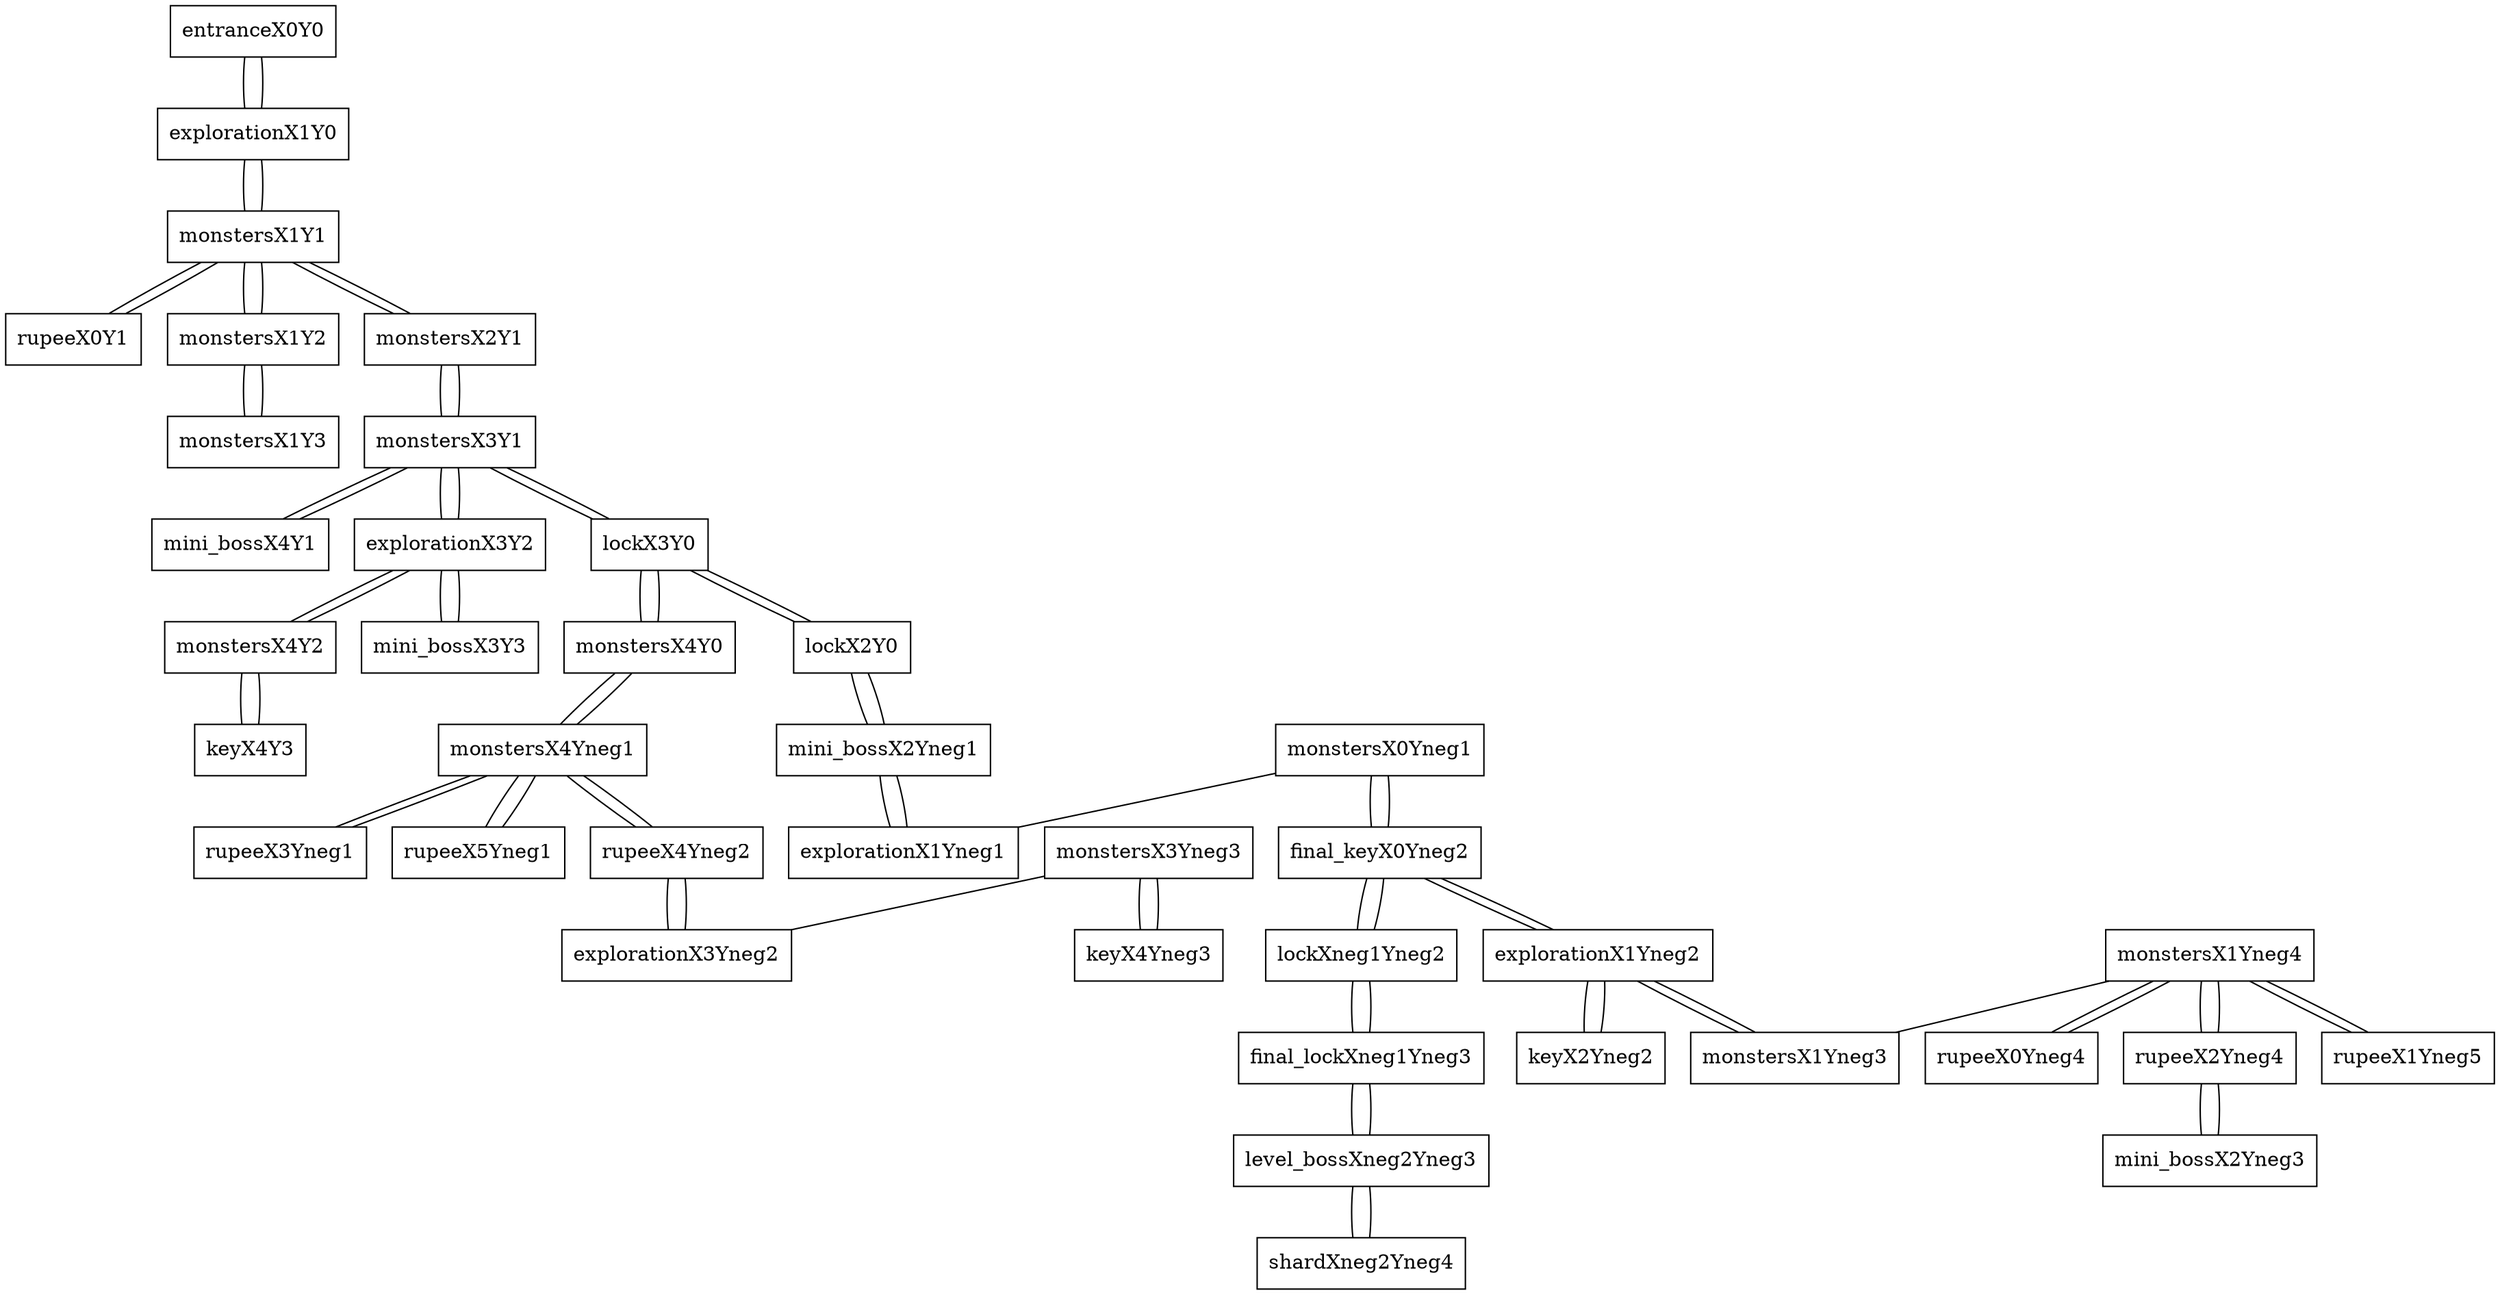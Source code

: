 graph space {

node [shape="box"]; entranceX0Y0 [pad="1.5,0.0" pos="0,0!"]; explorationX1Y0 [pad="1.5,0.0" pos="1,0!"]; monstersX1Y1 [pad="1.5,0.0" pos="1,1!"]; rupeeX0Y1 [pad="1.5,0.0" pos="0,1!"]; monstersX1Y2 [pad="1.5,0.0" pos="1,2!"]; monstersX2Y1 [pad="1.5,0.0" pos="2,1!"]; monstersX3Y1 [pad="1.5,0.0" pos="3,1!"]; mini_bossX4Y1 [pad="1.5,0.0" pos="4,1!"]; explorationX3Y2 [pad="1.5,0.0" pos="3,2!"]; monstersX4Y2 [pad="1.5,0.0" pos="4,2!"]; keyX4Y3 [pad="1.5,0.0" pos="4,3!"]; monstersX1Y3 [pad="1.5,0.0" pos="1,3!"]; mini_bossX3Y3 [pad="1.5,0.0" pos="3,3!"]; lockX3Y0 [pad="1.5,0.0" pos="3,0!"]; monstersX4Y0 [pad="1.5,0.0" pos="4,0!"]; monstersX4Yneg1 [pad="1.5,0.0" pos="4,-1!"]; rupeeX3Yneg1 [pad="1.5,0.0" pos="3,-1!"]; rupeeX5Yneg1 [pad="1.5,0.0" pos="5,-1!"]; rupeeX4Yneg2 [pad="1.5,0.0" pos="4,-2!"]; explorationX3Yneg2 [pad="1.5,0.0" pos="3,-2!"]; monstersX3Yneg3 [pad="1.5,0.0" pos="3,-3!"]; keyX4Yneg3 [pad="1.5,0.0" pos="4,-3!"]; lockX2Y0 [pad="1.5,0.0" pos="2,0!"]; mini_bossX2Yneg1 [pad="1.5,0.0" pos="2,-1!"]; explorationX1Yneg1 [pad="1.5,0.0" pos="1,-1!"]; monstersX0Yneg1 [pad="1.5,0.0" pos="0,-1!"]; final_keyX0Yneg2 [pad="1.5,0.0" pos="0,-2!"]; explorationX1Yneg2 [pad="1.5,0.0" pos="1,-2!"]; keyX2Yneg2 [pad="1.5,0.0" pos="2,-2!"]; monstersX1Yneg3 [pad="1.5,0.0" pos="1,-3!"]; monstersX1Yneg4 [pad="1.5,0.0" pos="1,-4!"]; rupeeX0Yneg4 [pad="1.5,0.0" pos="0,-4!"]; rupeeX2Yneg4 [pad="1.5,0.0" pos="2,-4!"]; rupeeX1Yneg5 [pad="1.5,0.0" pos="1,-5!"]; mini_bossX2Yneg3 [pad="1.5,0.0" pos="2,-3!"]; lockXneg1Yneg2 [pad="1.5,0.0" pos="-1,-2!"]; final_lockXneg1Yneg3 [pad="1.5,0.0" pos="-1,-3!"]; level_bossXneg2Yneg3 [pad="1.5,0.0" pos="-2,-3!"]; shardXneg2Yneg4 [pad="1.5,0.0" pos="-2,-4!"]; 
entranceX0Y0 -- explorationX1Y0;
explorationX1Y0 -- entranceX0Y0;
explorationX1Y0 -- monstersX1Y1;
monstersX1Y1 -- rupeeX0Y1;
monstersX1Y1 -- monstersX1Y2;
monstersX1Y1 -- monstersX2Y1;
monstersX1Y1 -- explorationX1Y0;
rupeeX0Y1 -- monstersX1Y1;
monstersX1Y2 -- monstersX1Y3;
monstersX1Y2 -- monstersX1Y1;
monstersX2Y1 -- monstersX1Y1;
monstersX2Y1 -- monstersX3Y1;
monstersX3Y1 -- monstersX2Y1;
monstersX3Y1 -- explorationX3Y2;
monstersX3Y1 -- mini_bossX4Y1;
monstersX3Y1 -- lockX3Y0;
mini_bossX4Y1 -- monstersX3Y1;
explorationX3Y2 -- mini_bossX3Y3;
explorationX3Y2 -- monstersX4Y2;
explorationX3Y2 -- monstersX3Y1;
monstersX4Y2 -- explorationX3Y2;
monstersX4Y2 -- keyX4Y3;
keyX4Y3 -- monstersX4Y2;
monstersX1Y3 -- monstersX1Y2;
mini_bossX3Y3 -- explorationX3Y2;
lockX3Y0 -- lockX2Y0;
lockX3Y0 -- monstersX3Y1;
lockX3Y0 -- monstersX4Y0;
monstersX4Y0 -- lockX3Y0;
monstersX4Y0 -- monstersX4Yneg1;
monstersX4Yneg1 -- rupeeX5Yneg1;
monstersX4Yneg1 -- rupeeX4Yneg2;
monstersX4Yneg1 -- rupeeX3Yneg1;
monstersX4Yneg1 -- monstersX4Y0;
rupeeX3Yneg1 -- monstersX4Yneg1;
rupeeX5Yneg1 -- monstersX4Yneg1;
rupeeX4Yneg2 -- explorationX3Yneg2;
rupeeX4Yneg2 -- monstersX4Yneg1;
explorationX3Yneg2 -- rupeeX4Yneg2;
monstersX3Yneg3 -- explorationX3Yneg2;
monstersX3Yneg3 -- keyX4Yneg3;
keyX4Yneg3 -- monstersX3Yneg3;
lockX2Y0 -- lockX3Y0;
lockX2Y0 -- mini_bossX2Yneg1;
mini_bossX2Yneg1 -- explorationX1Yneg1;
mini_bossX2Yneg1 -- lockX2Y0;
explorationX1Yneg1 -- mini_bossX2Yneg1;
monstersX0Yneg1 -- explorationX1Yneg1;
monstersX0Yneg1 -- final_keyX0Yneg2;
final_keyX0Yneg2 -- lockXneg1Yneg2;
final_keyX0Yneg2 -- explorationX1Yneg2;
final_keyX0Yneg2 -- monstersX0Yneg1;
explorationX1Yneg2 -- final_keyX0Yneg2;
explorationX1Yneg2 -- keyX2Yneg2;
explorationX1Yneg2 -- monstersX1Yneg3;
keyX2Yneg2 -- explorationX1Yneg2;
monstersX1Yneg3 -- explorationX1Yneg2;
monstersX1Yneg4 -- rupeeX2Yneg4;
monstersX1Yneg4 -- rupeeX1Yneg5;
monstersX1Yneg4 -- rupeeX0Yneg4;
monstersX1Yneg4 -- monstersX1Yneg3;
rupeeX0Yneg4 -- monstersX1Yneg4;
rupeeX2Yneg4 -- mini_bossX2Yneg3;
rupeeX2Yneg4 -- monstersX1Yneg4;
rupeeX1Yneg5 -- monstersX1Yneg4;
mini_bossX2Yneg3 -- rupeeX2Yneg4;
lockXneg1Yneg2 -- final_keyX0Yneg2;
lockXneg1Yneg2 -- final_lockXneg1Yneg3;
final_lockXneg1Yneg3 -- level_bossXneg2Yneg3;
final_lockXneg1Yneg3 -- lockXneg1Yneg2;
level_bossXneg2Yneg3 -- final_lockXneg1Yneg3;
level_bossXneg2Yneg3 -- shardXneg2Yneg4;
shardXneg2Yneg4 -- level_bossXneg2Yneg3;
}